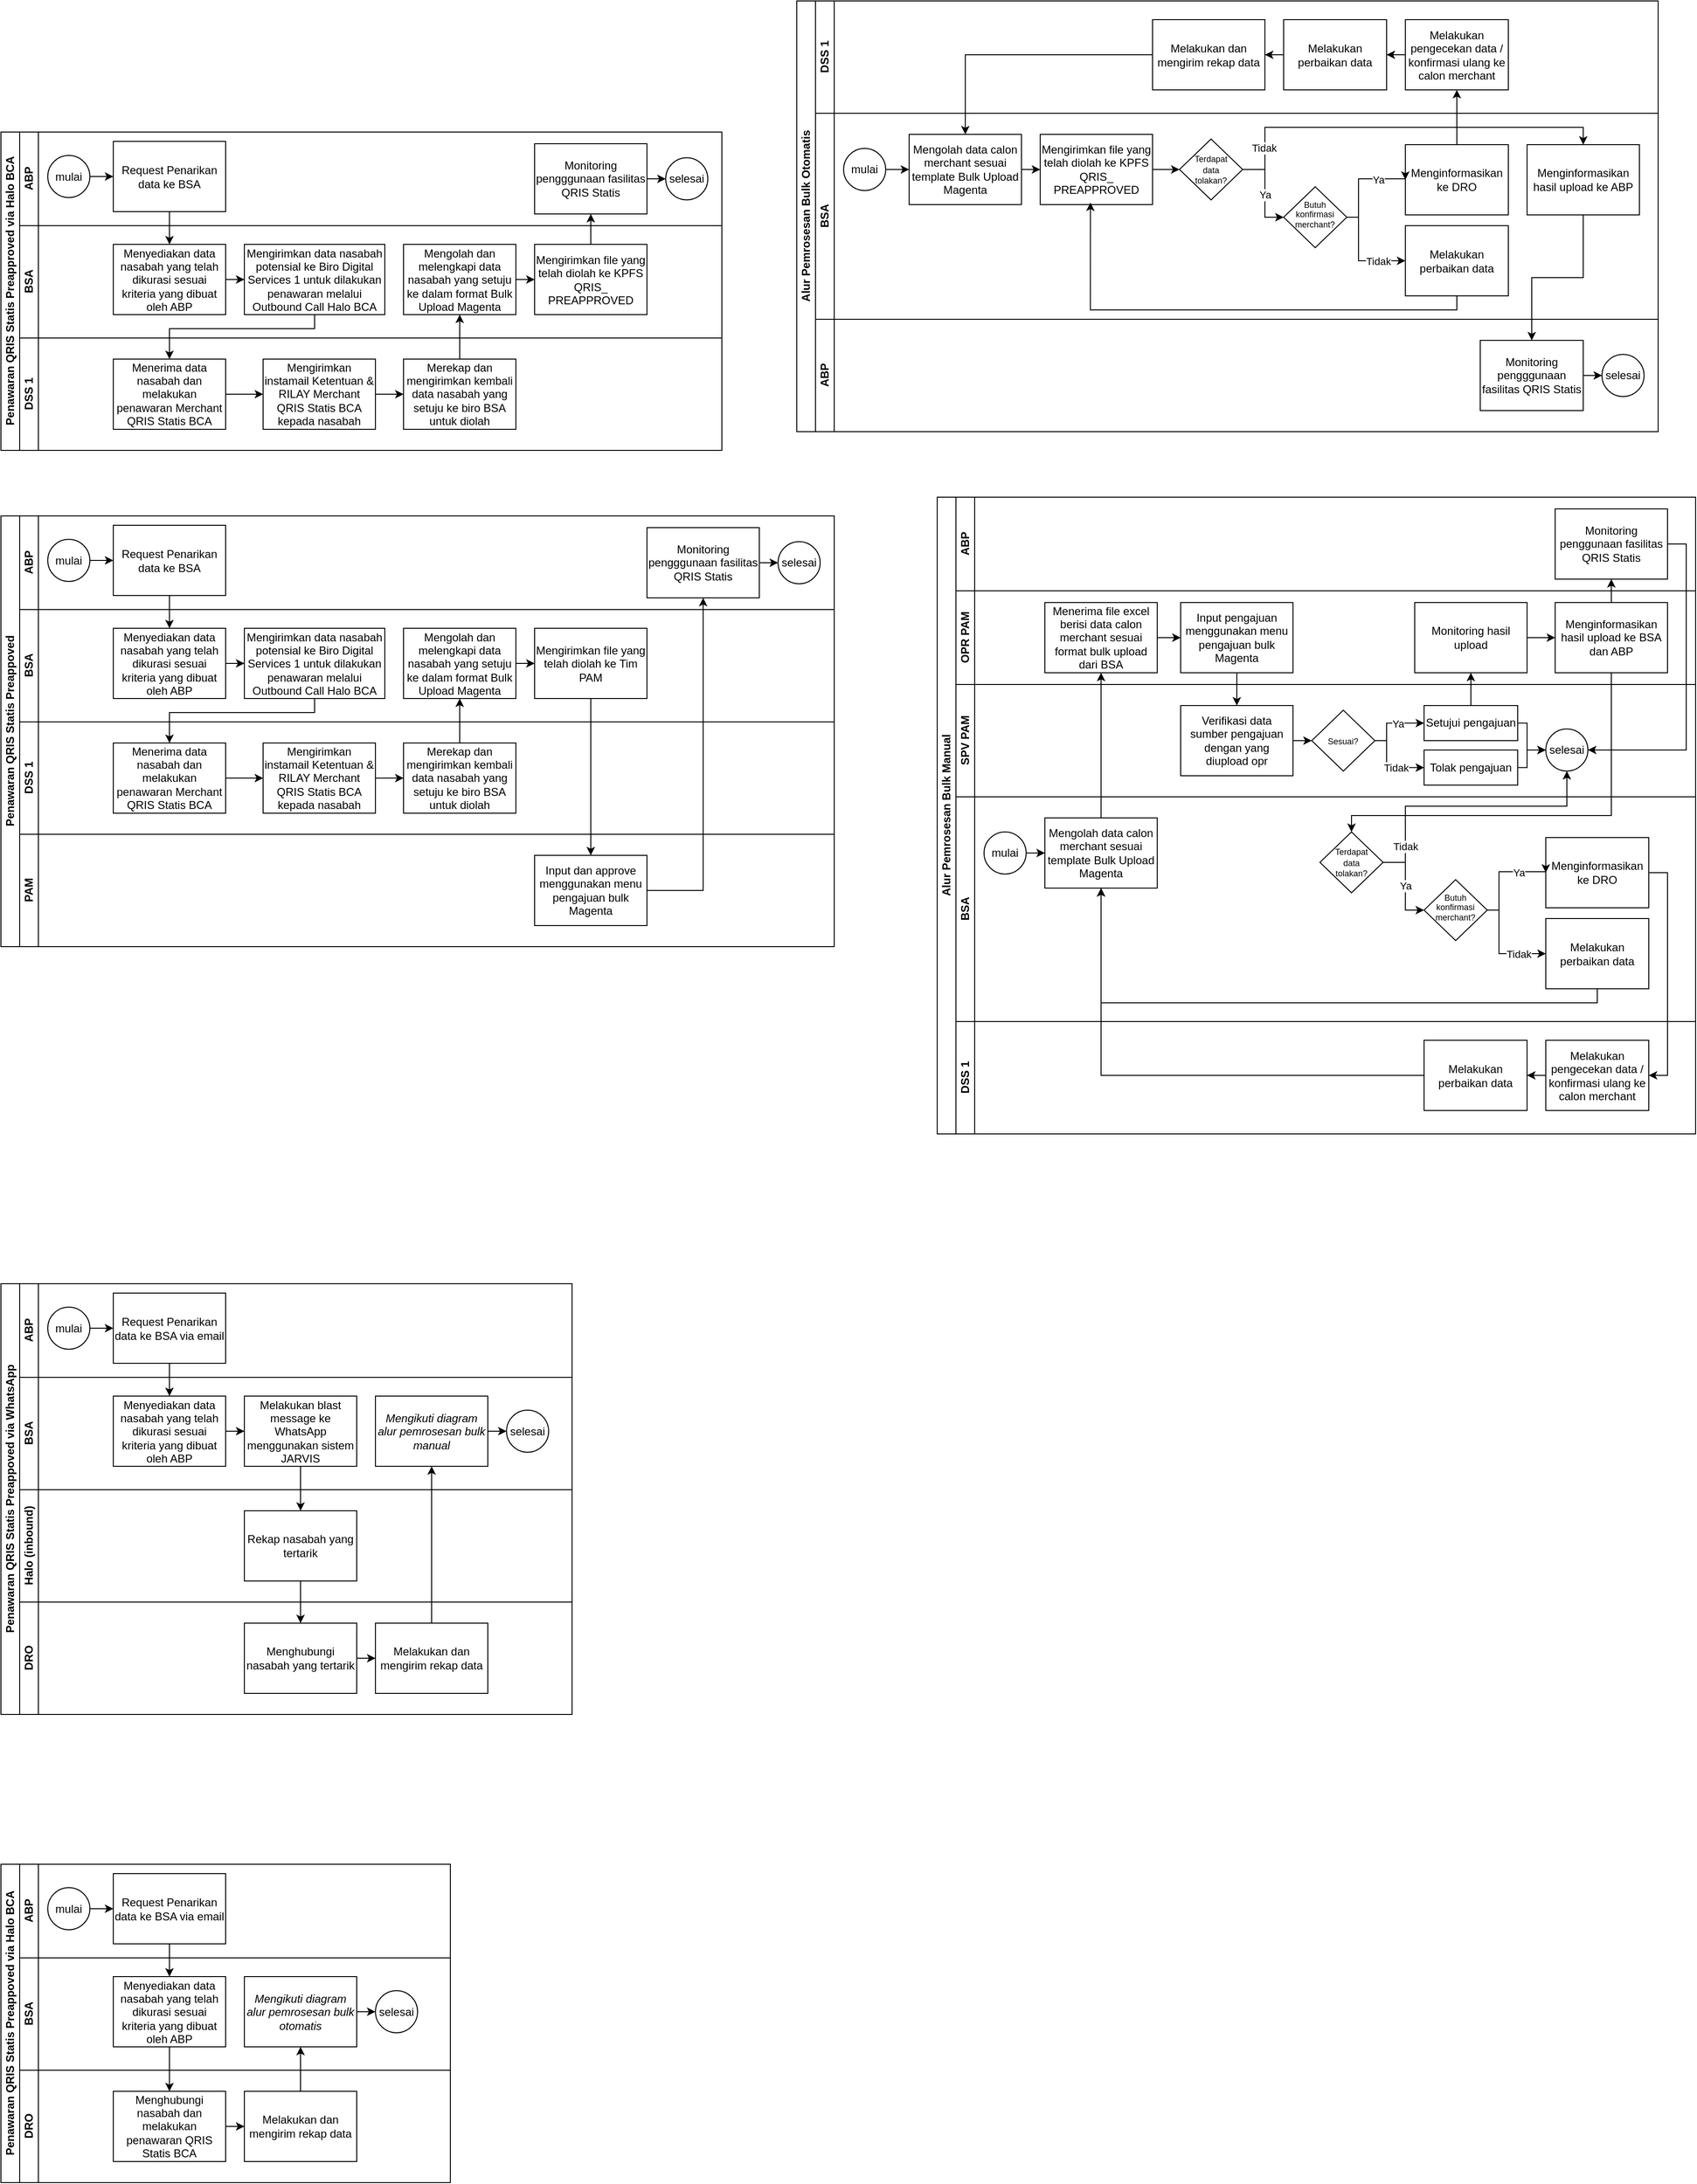 <mxfile version="28.1.0">
  <diagram name="Page-1" id="eauzAbiaNVEcmyfSUxjj">
    <mxGraphModel dx="1025" dy="1597" grid="1" gridSize="10" guides="1" tooltips="1" connect="1" arrows="1" fold="1" page="1" pageScale="1" pageWidth="850" pageHeight="1100" math="0" shadow="0">
      <root>
        <mxCell id="0" />
        <mxCell id="1" parent="0" />
        <mxCell id="Rx1OcIVWyKrmbc8xmCXK-4" value="Penawaran QRIS Statis Preapproved via Halo BCA" style="swimlane;childLayout=stackLayout;resizeParent=1;resizeParentMax=0;horizontal=0;startSize=20;horizontalStack=0;html=1;" parent="1" vertex="1">
          <mxGeometry x="40" y="40" width="770" height="340" as="geometry" />
        </mxCell>
        <mxCell id="Rx1OcIVWyKrmbc8xmCXK-5" value="ABP" style="swimlane;startSize=20;horizontal=0;html=1;" parent="Rx1OcIVWyKrmbc8xmCXK-4" vertex="1">
          <mxGeometry x="20" width="750" height="100" as="geometry" />
        </mxCell>
        <mxCell id="Rx1OcIVWyKrmbc8xmCXK-10" style="edgeStyle=orthogonalEdgeStyle;rounded=0;orthogonalLoop=1;jettySize=auto;html=1;entryX=0;entryY=0.5;entryDx=0;entryDy=0;" parent="Rx1OcIVWyKrmbc8xmCXK-5" source="Rx1OcIVWyKrmbc8xmCXK-8" target="Rx1OcIVWyKrmbc8xmCXK-9" edge="1">
          <mxGeometry relative="1" as="geometry" />
        </mxCell>
        <mxCell id="Rx1OcIVWyKrmbc8xmCXK-8" value="mulai" style="ellipse;whiteSpace=wrap;html=1;aspect=fixed;" parent="Rx1OcIVWyKrmbc8xmCXK-5" vertex="1">
          <mxGeometry x="30" y="25" width="45" height="45" as="geometry" />
        </mxCell>
        <mxCell id="Rx1OcIVWyKrmbc8xmCXK-9" value="Request Penarikan data ke BSA" style="rounded=0;whiteSpace=wrap;html=1;" parent="Rx1OcIVWyKrmbc8xmCXK-5" vertex="1">
          <mxGeometry x="100" y="10" width="120" height="75" as="geometry" />
        </mxCell>
        <mxCell id="N2gOi67cwLrzGh_bXqth-54" value="Monitoring pengggunaan fasilitas QRIS Statis" style="rounded=0;whiteSpace=wrap;html=1;" parent="Rx1OcIVWyKrmbc8xmCXK-5" vertex="1">
          <mxGeometry x="550" y="12.5" width="120" height="75" as="geometry" />
        </mxCell>
        <mxCell id="N2gOi67cwLrzGh_bXqth-21" value="selesai" style="ellipse;whiteSpace=wrap;html=1;aspect=fixed;" parent="Rx1OcIVWyKrmbc8xmCXK-5" vertex="1">
          <mxGeometry x="690" y="27.5" width="45" height="45" as="geometry" />
        </mxCell>
        <mxCell id="N2gOi67cwLrzGh_bXqth-22" style="edgeStyle=orthogonalEdgeStyle;rounded=0;orthogonalLoop=1;jettySize=auto;html=1;entryX=0;entryY=0.5;entryDx=0;entryDy=0;" parent="Rx1OcIVWyKrmbc8xmCXK-5" source="N2gOi67cwLrzGh_bXqth-54" target="N2gOi67cwLrzGh_bXqth-21" edge="1">
          <mxGeometry relative="1" as="geometry" />
        </mxCell>
        <mxCell id="Rx1OcIVWyKrmbc8xmCXK-6" value="BSA" style="swimlane;startSize=20;horizontal=0;html=1;" parent="Rx1OcIVWyKrmbc8xmCXK-4" vertex="1">
          <mxGeometry x="20" y="100" width="750" height="120" as="geometry" />
        </mxCell>
        <mxCell id="N2gOi67cwLrzGh_bXqth-6" style="edgeStyle=orthogonalEdgeStyle;rounded=0;orthogonalLoop=1;jettySize=auto;html=1;entryX=0;entryY=0.5;entryDx=0;entryDy=0;" parent="Rx1OcIVWyKrmbc8xmCXK-6" source="Rx1OcIVWyKrmbc8xmCXK-12" target="N2gOi67cwLrzGh_bXqth-5" edge="1">
          <mxGeometry relative="1" as="geometry" />
        </mxCell>
        <mxCell id="Rx1OcIVWyKrmbc8xmCXK-12" value="Menyediakan data nasabah yang telah dikurasi sesuai kriteria yang dibuat oleh ABP" style="rounded=0;whiteSpace=wrap;html=1;" parent="Rx1OcIVWyKrmbc8xmCXK-6" vertex="1">
          <mxGeometry x="100" y="20" width="120" height="75" as="geometry" />
        </mxCell>
        <mxCell id="N2gOi67cwLrzGh_bXqth-5" value="Mengirimkan data nasabah potensial ke Biro Digital Services 1 untuk dilakukan penawaran melalui Outbound Call Halo BCA" style="rounded=0;whiteSpace=wrap;html=1;" parent="Rx1OcIVWyKrmbc8xmCXK-6" vertex="1">
          <mxGeometry x="240" y="20" width="150" height="75" as="geometry" />
        </mxCell>
        <mxCell id="N2gOi67cwLrzGh_bXqth-20" style="edgeStyle=orthogonalEdgeStyle;rounded=0;orthogonalLoop=1;jettySize=auto;html=1;entryX=0;entryY=0.5;entryDx=0;entryDy=0;" parent="Rx1OcIVWyKrmbc8xmCXK-6" source="N2gOi67cwLrzGh_bXqth-13" target="N2gOi67cwLrzGh_bXqth-15" edge="1">
          <mxGeometry relative="1" as="geometry" />
        </mxCell>
        <mxCell id="N2gOi67cwLrzGh_bXqth-13" value="Mengolah dan melengkapi data nasabah yang setuju ke dalam format Bulk Upload Magenta" style="rounded=0;whiteSpace=wrap;html=1;" parent="Rx1OcIVWyKrmbc8xmCXK-6" vertex="1">
          <mxGeometry x="410" y="20" width="120" height="75" as="geometry" />
        </mxCell>
        <mxCell id="N2gOi67cwLrzGh_bXqth-15" value="Mengirimkan file yang telah diolah ke KPFS QRIS_ PREAPPROVED" style="rounded=0;whiteSpace=wrap;html=1;" parent="Rx1OcIVWyKrmbc8xmCXK-6" vertex="1">
          <mxGeometry x="550" y="20" width="120" height="75" as="geometry" />
        </mxCell>
        <mxCell id="Rx1OcIVWyKrmbc8xmCXK-7" value="DSS 1" style="swimlane;startSize=20;horizontal=0;html=1;" parent="Rx1OcIVWyKrmbc8xmCXK-4" vertex="1">
          <mxGeometry x="20" y="220" width="750" height="120" as="geometry" />
        </mxCell>
        <mxCell id="N2gOi67cwLrzGh_bXqth-10" style="edgeStyle=orthogonalEdgeStyle;rounded=0;orthogonalLoop=1;jettySize=auto;html=1;entryX=0;entryY=0.5;entryDx=0;entryDy=0;" parent="Rx1OcIVWyKrmbc8xmCXK-7" source="N2gOi67cwLrzGh_bXqth-7" target="N2gOi67cwLrzGh_bXqth-9" edge="1">
          <mxGeometry relative="1" as="geometry" />
        </mxCell>
        <mxCell id="N2gOi67cwLrzGh_bXqth-7" value="Menerima data nasabah dan melakukan penawaran Merchant QRIS Statis BCA" style="rounded=0;whiteSpace=wrap;html=1;" parent="Rx1OcIVWyKrmbc8xmCXK-7" vertex="1">
          <mxGeometry x="100" y="22.5" width="120" height="75" as="geometry" />
        </mxCell>
        <mxCell id="N2gOi67cwLrzGh_bXqth-12" style="edgeStyle=orthogonalEdgeStyle;rounded=0;orthogonalLoop=1;jettySize=auto;html=1;" parent="Rx1OcIVWyKrmbc8xmCXK-7" source="N2gOi67cwLrzGh_bXqth-9" target="N2gOi67cwLrzGh_bXqth-11" edge="1">
          <mxGeometry relative="1" as="geometry" />
        </mxCell>
        <mxCell id="N2gOi67cwLrzGh_bXqth-9" value="Mengirimkan instamail Ketentuan &amp;amp; RILAY Merchant QRIS Statis BCA kepada nasabah" style="rounded=0;whiteSpace=wrap;html=1;" parent="Rx1OcIVWyKrmbc8xmCXK-7" vertex="1">
          <mxGeometry x="260" y="22.5" width="120" height="75" as="geometry" />
        </mxCell>
        <mxCell id="N2gOi67cwLrzGh_bXqth-11" value="Merekap dan mengirimkan kembali data nasabah yang setuju ke biro BSA untuk diolah" style="rounded=0;whiteSpace=wrap;html=1;" parent="Rx1OcIVWyKrmbc8xmCXK-7" vertex="1">
          <mxGeometry x="410" y="22.5" width="120" height="75" as="geometry" />
        </mxCell>
        <mxCell id="Rx1OcIVWyKrmbc8xmCXK-13" style="edgeStyle=orthogonalEdgeStyle;rounded=0;orthogonalLoop=1;jettySize=auto;html=1;entryX=0.5;entryY=0;entryDx=0;entryDy=0;exitX=0.5;exitY=1;exitDx=0;exitDy=0;" parent="Rx1OcIVWyKrmbc8xmCXK-4" source="Rx1OcIVWyKrmbc8xmCXK-9" target="Rx1OcIVWyKrmbc8xmCXK-12" edge="1">
          <mxGeometry relative="1" as="geometry" />
        </mxCell>
        <mxCell id="N2gOi67cwLrzGh_bXqth-8" style="edgeStyle=orthogonalEdgeStyle;rounded=0;orthogonalLoop=1;jettySize=auto;html=1;entryX=0.5;entryY=0;entryDx=0;entryDy=0;" parent="Rx1OcIVWyKrmbc8xmCXK-4" source="N2gOi67cwLrzGh_bXqth-5" target="N2gOi67cwLrzGh_bXqth-7" edge="1">
          <mxGeometry relative="1" as="geometry">
            <Array as="points">
              <mxPoint x="335" y="210" />
              <mxPoint x="180" y="210" />
            </Array>
          </mxGeometry>
        </mxCell>
        <mxCell id="N2gOi67cwLrzGh_bXqth-14" style="edgeStyle=orthogonalEdgeStyle;rounded=0;orthogonalLoop=1;jettySize=auto;html=1;entryX=0.5;entryY=1;entryDx=0;entryDy=0;" parent="Rx1OcIVWyKrmbc8xmCXK-4" source="N2gOi67cwLrzGh_bXqth-11" target="N2gOi67cwLrzGh_bXqth-13" edge="1">
          <mxGeometry relative="1" as="geometry" />
        </mxCell>
        <mxCell id="N2gOi67cwLrzGh_bXqth-55" style="edgeStyle=orthogonalEdgeStyle;rounded=0;orthogonalLoop=1;jettySize=auto;html=1;entryX=0.5;entryY=1;entryDx=0;entryDy=0;" parent="Rx1OcIVWyKrmbc8xmCXK-4" source="N2gOi67cwLrzGh_bXqth-15" target="N2gOi67cwLrzGh_bXqth-54" edge="1">
          <mxGeometry relative="1" as="geometry" />
        </mxCell>
        <mxCell id="N2gOi67cwLrzGh_bXqth-23" value="Penawaran QRIS Statis Preappoved" style="swimlane;childLayout=stackLayout;resizeParent=1;resizeParentMax=0;horizontal=0;startSize=20;horizontalStack=0;html=1;" parent="1" vertex="1">
          <mxGeometry x="40" y="450" width="890" height="460" as="geometry" />
        </mxCell>
        <mxCell id="N2gOi67cwLrzGh_bXqth-24" value="ABP" style="swimlane;startSize=20;horizontal=0;html=1;" parent="N2gOi67cwLrzGh_bXqth-23" vertex="1">
          <mxGeometry x="20" width="870" height="100" as="geometry" />
        </mxCell>
        <mxCell id="N2gOi67cwLrzGh_bXqth-25" style="edgeStyle=orthogonalEdgeStyle;rounded=0;orthogonalLoop=1;jettySize=auto;html=1;entryX=0;entryY=0.5;entryDx=0;entryDy=0;" parent="N2gOi67cwLrzGh_bXqth-24" source="N2gOi67cwLrzGh_bXqth-26" target="N2gOi67cwLrzGh_bXqth-27" edge="1">
          <mxGeometry relative="1" as="geometry" />
        </mxCell>
        <mxCell id="N2gOi67cwLrzGh_bXqth-26" value="mulai" style="ellipse;whiteSpace=wrap;html=1;aspect=fixed;" parent="N2gOi67cwLrzGh_bXqth-24" vertex="1">
          <mxGeometry x="30" y="25" width="45" height="45" as="geometry" />
        </mxCell>
        <mxCell id="N2gOi67cwLrzGh_bXqth-27" value="Request Penarikan data ke BSA" style="rounded=0;whiteSpace=wrap;html=1;" parent="N2gOi67cwLrzGh_bXqth-24" vertex="1">
          <mxGeometry x="100" y="10" width="120" height="75" as="geometry" />
        </mxCell>
        <mxCell id="N2gOi67cwLrzGh_bXqth-56" value="Monitoring pengggunaan fasilitas QRIS Statis" style="rounded=0;whiteSpace=wrap;html=1;" parent="N2gOi67cwLrzGh_bXqth-24" vertex="1">
          <mxGeometry x="670" y="12.5" width="120" height="75" as="geometry" />
        </mxCell>
        <mxCell id="N2gOi67cwLrzGh_bXqth-35" value="selesai" style="ellipse;whiteSpace=wrap;html=1;aspect=fixed;" parent="N2gOi67cwLrzGh_bXqth-24" vertex="1">
          <mxGeometry x="810" y="27.5" width="45" height="45" as="geometry" />
        </mxCell>
        <mxCell id="N2gOi67cwLrzGh_bXqth-36" style="edgeStyle=orthogonalEdgeStyle;rounded=0;orthogonalLoop=1;jettySize=auto;html=1;entryX=0;entryY=0.5;entryDx=0;entryDy=0;exitX=1;exitY=0.5;exitDx=0;exitDy=0;" parent="N2gOi67cwLrzGh_bXqth-24" source="N2gOi67cwLrzGh_bXqth-56" target="N2gOi67cwLrzGh_bXqth-35" edge="1">
          <mxGeometry relative="1" as="geometry" />
        </mxCell>
        <mxCell id="N2gOi67cwLrzGh_bXqth-28" value="BSA" style="swimlane;startSize=20;horizontal=0;html=1;" parent="N2gOi67cwLrzGh_bXqth-23" vertex="1">
          <mxGeometry x="20" y="100" width="870" height="120" as="geometry" />
        </mxCell>
        <mxCell id="N2gOi67cwLrzGh_bXqth-29" style="edgeStyle=orthogonalEdgeStyle;rounded=0;orthogonalLoop=1;jettySize=auto;html=1;entryX=0;entryY=0.5;entryDx=0;entryDy=0;" parent="N2gOi67cwLrzGh_bXqth-28" source="N2gOi67cwLrzGh_bXqth-30" target="N2gOi67cwLrzGh_bXqth-31" edge="1">
          <mxGeometry relative="1" as="geometry" />
        </mxCell>
        <mxCell id="N2gOi67cwLrzGh_bXqth-30" value="Menyediakan data nasabah yang telah dikurasi sesuai kriteria yang dibuat oleh ABP" style="rounded=0;whiteSpace=wrap;html=1;" parent="N2gOi67cwLrzGh_bXqth-28" vertex="1">
          <mxGeometry x="100" y="20" width="120" height="75" as="geometry" />
        </mxCell>
        <mxCell id="N2gOi67cwLrzGh_bXqth-31" value="Mengirimkan data nasabah potensial ke Biro Digital Services 1 untuk dilakukan penawaran melalui Outbound Call Halo BCA" style="rounded=0;whiteSpace=wrap;html=1;" parent="N2gOi67cwLrzGh_bXqth-28" vertex="1">
          <mxGeometry x="240" y="20" width="150" height="75" as="geometry" />
        </mxCell>
        <mxCell id="N2gOi67cwLrzGh_bXqth-32" style="edgeStyle=orthogonalEdgeStyle;rounded=0;orthogonalLoop=1;jettySize=auto;html=1;entryX=0;entryY=0.5;entryDx=0;entryDy=0;" parent="N2gOi67cwLrzGh_bXqth-28" source="N2gOi67cwLrzGh_bXqth-33" target="N2gOi67cwLrzGh_bXqth-34" edge="1">
          <mxGeometry relative="1" as="geometry" />
        </mxCell>
        <mxCell id="N2gOi67cwLrzGh_bXqth-33" value="Mengolah dan melengkapi data nasabah yang setuju ke dalam format Bulk Upload Magenta" style="rounded=0;whiteSpace=wrap;html=1;" parent="N2gOi67cwLrzGh_bXqth-28" vertex="1">
          <mxGeometry x="410" y="20" width="120" height="75" as="geometry" />
        </mxCell>
        <mxCell id="N2gOi67cwLrzGh_bXqth-34" value="Mengirimkan file yang telah diolah ke Tim PAM" style="rounded=0;whiteSpace=wrap;html=1;" parent="N2gOi67cwLrzGh_bXqth-28" vertex="1">
          <mxGeometry x="550" y="20" width="120" height="75" as="geometry" />
        </mxCell>
        <mxCell id="N2gOi67cwLrzGh_bXqth-37" value="DSS 1" style="swimlane;startSize=20;horizontal=0;html=1;" parent="N2gOi67cwLrzGh_bXqth-23" vertex="1">
          <mxGeometry x="20" y="220" width="870" height="120" as="geometry" />
        </mxCell>
        <mxCell id="N2gOi67cwLrzGh_bXqth-38" style="edgeStyle=orthogonalEdgeStyle;rounded=0;orthogonalLoop=1;jettySize=auto;html=1;entryX=0;entryY=0.5;entryDx=0;entryDy=0;" parent="N2gOi67cwLrzGh_bXqth-37" source="N2gOi67cwLrzGh_bXqth-39" target="N2gOi67cwLrzGh_bXqth-41" edge="1">
          <mxGeometry relative="1" as="geometry" />
        </mxCell>
        <mxCell id="N2gOi67cwLrzGh_bXqth-39" value="Menerima data nasabah dan melakukan penawaran Merchant QRIS Statis BCA" style="rounded=0;whiteSpace=wrap;html=1;" parent="N2gOi67cwLrzGh_bXqth-37" vertex="1">
          <mxGeometry x="100" y="22.5" width="120" height="75" as="geometry" />
        </mxCell>
        <mxCell id="N2gOi67cwLrzGh_bXqth-40" style="edgeStyle=orthogonalEdgeStyle;rounded=0;orthogonalLoop=1;jettySize=auto;html=1;" parent="N2gOi67cwLrzGh_bXqth-37" source="N2gOi67cwLrzGh_bXqth-41" target="N2gOi67cwLrzGh_bXqth-42" edge="1">
          <mxGeometry relative="1" as="geometry" />
        </mxCell>
        <mxCell id="N2gOi67cwLrzGh_bXqth-41" value="Mengirimkan instamail Ketentuan &amp;amp; RILAY Merchant QRIS Statis BCA kepada nasabah" style="rounded=0;whiteSpace=wrap;html=1;" parent="N2gOi67cwLrzGh_bXqth-37" vertex="1">
          <mxGeometry x="260" y="22.5" width="120" height="75" as="geometry" />
        </mxCell>
        <mxCell id="N2gOi67cwLrzGh_bXqth-42" value="Merekap dan mengirimkan kembali data nasabah yang setuju ke biro BSA untuk diolah" style="rounded=0;whiteSpace=wrap;html=1;" parent="N2gOi67cwLrzGh_bXqth-37" vertex="1">
          <mxGeometry x="410" y="22.5" width="120" height="75" as="geometry" />
        </mxCell>
        <mxCell id="N2gOi67cwLrzGh_bXqth-43" style="edgeStyle=orthogonalEdgeStyle;rounded=0;orthogonalLoop=1;jettySize=auto;html=1;entryX=0.5;entryY=0;entryDx=0;entryDy=0;exitX=0.5;exitY=1;exitDx=0;exitDy=0;" parent="N2gOi67cwLrzGh_bXqth-23" source="N2gOi67cwLrzGh_bXqth-27" target="N2gOi67cwLrzGh_bXqth-30" edge="1">
          <mxGeometry relative="1" as="geometry" />
        </mxCell>
        <mxCell id="N2gOi67cwLrzGh_bXqth-44" style="edgeStyle=orthogonalEdgeStyle;rounded=0;orthogonalLoop=1;jettySize=auto;html=1;entryX=0.5;entryY=0;entryDx=0;entryDy=0;" parent="N2gOi67cwLrzGh_bXqth-23" source="N2gOi67cwLrzGh_bXqth-31" target="N2gOi67cwLrzGh_bXqth-39" edge="1">
          <mxGeometry relative="1" as="geometry">
            <Array as="points">
              <mxPoint x="335" y="210" />
              <mxPoint x="180" y="210" />
            </Array>
          </mxGeometry>
        </mxCell>
        <mxCell id="N2gOi67cwLrzGh_bXqth-45" style="edgeStyle=orthogonalEdgeStyle;rounded=0;orthogonalLoop=1;jettySize=auto;html=1;entryX=0.5;entryY=1;entryDx=0;entryDy=0;" parent="N2gOi67cwLrzGh_bXqth-23" source="N2gOi67cwLrzGh_bXqth-42" target="N2gOi67cwLrzGh_bXqth-33" edge="1">
          <mxGeometry relative="1" as="geometry" />
        </mxCell>
        <mxCell id="N2gOi67cwLrzGh_bXqth-46" value="PAM" style="swimlane;startSize=20;horizontal=0;html=1;" parent="N2gOi67cwLrzGh_bXqth-23" vertex="1">
          <mxGeometry x="20" y="340" width="870" height="120" as="geometry" />
        </mxCell>
        <mxCell id="N2gOi67cwLrzGh_bXqth-52" value="Input dan approve menggunakan menu pengajuan bulk Magenta" style="rounded=0;whiteSpace=wrap;html=1;" parent="N2gOi67cwLrzGh_bXqth-46" vertex="1">
          <mxGeometry x="550" y="22.5" width="120" height="75" as="geometry" />
        </mxCell>
        <mxCell id="N2gOi67cwLrzGh_bXqth-53" style="edgeStyle=orthogonalEdgeStyle;rounded=0;orthogonalLoop=1;jettySize=auto;html=1;entryX=0.5;entryY=0;entryDx=0;entryDy=0;" parent="N2gOi67cwLrzGh_bXqth-23" source="N2gOi67cwLrzGh_bXqth-34" target="N2gOi67cwLrzGh_bXqth-52" edge="1">
          <mxGeometry relative="1" as="geometry" />
        </mxCell>
        <mxCell id="N2gOi67cwLrzGh_bXqth-57" style="edgeStyle=orthogonalEdgeStyle;rounded=0;orthogonalLoop=1;jettySize=auto;html=1;entryX=0.5;entryY=1;entryDx=0;entryDy=0;exitX=1;exitY=0.5;exitDx=0;exitDy=0;" parent="N2gOi67cwLrzGh_bXqth-23" source="N2gOi67cwLrzGh_bXqth-52" target="N2gOi67cwLrzGh_bXqth-56" edge="1">
          <mxGeometry relative="1" as="geometry" />
        </mxCell>
        <mxCell id="N2gOi67cwLrzGh_bXqth-58" value="Alur Pemrosesan Bulk Otomatis" style="swimlane;childLayout=stackLayout;resizeParent=1;resizeParentMax=0;horizontal=0;startSize=20;horizontalStack=0;html=1;" parent="1" vertex="1">
          <mxGeometry x="890" y="-100" width="920" height="460" as="geometry" />
        </mxCell>
        <mxCell id="N2gOi67cwLrzGh_bXqth-66" value="DSS 1" style="swimlane;startSize=20;horizontal=0;html=1;" parent="N2gOi67cwLrzGh_bXqth-58" vertex="1">
          <mxGeometry x="20" width="900" height="120" as="geometry" />
        </mxCell>
        <mxCell id="tevedE7wnJ5I6CxyU0J4-71" style="edgeStyle=orthogonalEdgeStyle;rounded=0;orthogonalLoop=1;jettySize=auto;html=1;entryX=1;entryY=0.5;entryDx=0;entryDy=0;" parent="N2gOi67cwLrzGh_bXqth-66" source="tevedE7wnJ5I6CxyU0J4-69" target="tevedE7wnJ5I6CxyU0J4-70" edge="1">
          <mxGeometry relative="1" as="geometry" />
        </mxCell>
        <mxCell id="tevedE7wnJ5I6CxyU0J4-69" value="Melakukan pengecekan data / konfirmasi ulang ke calon merchant" style="rounded=0;whiteSpace=wrap;html=1;" parent="N2gOi67cwLrzGh_bXqth-66" vertex="1">
          <mxGeometry x="630" y="20" width="110" height="75" as="geometry" />
        </mxCell>
        <mxCell id="tevedE7wnJ5I6CxyU0J4-70" value="Melakukan perbaikan data" style="rounded=0;whiteSpace=wrap;html=1;" parent="N2gOi67cwLrzGh_bXqth-66" vertex="1">
          <mxGeometry x="500" y="20" width="110" height="75" as="geometry" />
        </mxCell>
        <mxCell id="LaTZbvW2Bx8UfDRQ2LM--166" value="Melakukan dan mengirim rekap data" style="rounded=0;whiteSpace=wrap;html=1;" parent="N2gOi67cwLrzGh_bXqth-66" vertex="1">
          <mxGeometry x="360" y="20" width="120" height="75" as="geometry" />
        </mxCell>
        <mxCell id="tevedE7wnJ5I6CxyU0J4-72" style="edgeStyle=orthogonalEdgeStyle;rounded=0;orthogonalLoop=1;jettySize=auto;html=1;entryX=1;entryY=0.5;entryDx=0;entryDy=0;" parent="N2gOi67cwLrzGh_bXqth-66" source="tevedE7wnJ5I6CxyU0J4-70" target="LaTZbvW2Bx8UfDRQ2LM--166" edge="1">
          <mxGeometry relative="1" as="geometry">
            <mxPoint x="280" y="57.5" as="targetPoint" />
          </mxGeometry>
        </mxCell>
        <mxCell id="tevedE7wnJ5I6CxyU0J4-19" style="edgeStyle=orthogonalEdgeStyle;rounded=0;orthogonalLoop=1;jettySize=auto;html=1;entryX=0.5;entryY=1;entryDx=0;entryDy=0;" parent="N2gOi67cwLrzGh_bXqth-58" source="tevedE7wnJ5I6CxyU0J4-10" target="tevedE7wnJ5I6CxyU0J4-69" edge="1">
          <mxGeometry relative="1" as="geometry" />
        </mxCell>
        <mxCell id="N2gOi67cwLrzGh_bXqth-73" value="BSA" style="swimlane;startSize=20;horizontal=0;html=1;" parent="N2gOi67cwLrzGh_bXqth-58" vertex="1">
          <mxGeometry x="20" y="120" width="900" height="220" as="geometry" />
        </mxCell>
        <mxCell id="N2gOi67cwLrzGh_bXqth-71" value="Mengolah data calon merchant sesuai template Bulk Upload Magenta" style="rounded=0;whiteSpace=wrap;html=1;" parent="N2gOi67cwLrzGh_bXqth-73" vertex="1">
          <mxGeometry x="100" y="22.5" width="120" height="75" as="geometry" />
        </mxCell>
        <mxCell id="N2gOi67cwLrzGh_bXqth-137" style="edgeStyle=orthogonalEdgeStyle;rounded=0;orthogonalLoop=1;jettySize=auto;html=1;entryX=0;entryY=0.5;entryDx=0;entryDy=0;" parent="N2gOi67cwLrzGh_bXqth-73" source="N2gOi67cwLrzGh_bXqth-72" target="N2gOi67cwLrzGh_bXqth-136" edge="1">
          <mxGeometry relative="1" as="geometry" />
        </mxCell>
        <mxCell id="N2gOi67cwLrzGh_bXqth-72" value="Mengirimkan file yang telah diolah ke KPFS QRIS_ PREAPPROVED" style="rounded=0;whiteSpace=wrap;html=1;" parent="N2gOi67cwLrzGh_bXqth-73" vertex="1">
          <mxGeometry x="240" y="22.5" width="120" height="75" as="geometry" />
        </mxCell>
        <mxCell id="N2gOi67cwLrzGh_bXqth-82" style="edgeStyle=orthogonalEdgeStyle;rounded=0;orthogonalLoop=1;jettySize=auto;html=1;exitX=1;exitY=0.5;exitDx=0;exitDy=0;entryX=0;entryY=0.5;entryDx=0;entryDy=0;" parent="N2gOi67cwLrzGh_bXqth-73" source="N2gOi67cwLrzGh_bXqth-71" target="N2gOi67cwLrzGh_bXqth-72" edge="1">
          <mxGeometry relative="1" as="geometry">
            <mxPoint x="270" y="60" as="targetPoint" />
          </mxGeometry>
        </mxCell>
        <mxCell id="N2gOi67cwLrzGh_bXqth-146" style="edgeStyle=orthogonalEdgeStyle;rounded=0;orthogonalLoop=1;jettySize=auto;html=1;entryX=0.5;entryY=0;entryDx=0;entryDy=0;" parent="N2gOi67cwLrzGh_bXqth-73" source="N2gOi67cwLrzGh_bXqth-136" target="LaTZbvW2Bx8UfDRQ2LM--163" edge="1">
          <mxGeometry relative="1" as="geometry">
            <Array as="points">
              <mxPoint x="480" y="60" />
              <mxPoint x="480" y="15" />
              <mxPoint x="820" y="15" />
            </Array>
          </mxGeometry>
        </mxCell>
        <mxCell id="N2gOi67cwLrzGh_bXqth-147" value="Tidak" style="edgeLabel;html=1;align=center;verticalAlign=middle;resizable=0;points=[];" parent="N2gOi67cwLrzGh_bXqth-146" vertex="1" connectable="0">
          <mxGeometry x="-0.702" y="1" relative="1" as="geometry">
            <mxPoint y="16" as="offset" />
          </mxGeometry>
        </mxCell>
        <mxCell id="N2gOi67cwLrzGh_bXqth-136" value="" style="rhombus;whiteSpace=wrap;html=1;" parent="N2gOi67cwLrzGh_bXqth-73" vertex="1">
          <mxGeometry x="388.75" y="27.5" width="67.5" height="65" as="geometry" />
        </mxCell>
        <mxCell id="N2gOi67cwLrzGh_bXqth-138" value="&lt;font style=&quot;line-height: 40%; font-size: 9px;&quot;&gt;Terdapat&lt;/font&gt;" style="text;html=1;align=center;verticalAlign=middle;whiteSpace=wrap;rounded=0;strokeWidth=2;" parent="N2gOi67cwLrzGh_bXqth-73" vertex="1">
          <mxGeometry x="400" y="43" width="45" height="10" as="geometry" />
        </mxCell>
        <mxCell id="tevedE7wnJ5I6CxyU0J4-8" style="edgeStyle=orthogonalEdgeStyle;rounded=0;orthogonalLoop=1;jettySize=auto;html=1;entryX=0;entryY=0.5;entryDx=0;entryDy=0;" parent="N2gOi67cwLrzGh_bXqth-73" target="tevedE7wnJ5I6CxyU0J4-1" edge="1">
          <mxGeometry relative="1" as="geometry">
            <mxPoint x="460" y="60" as="sourcePoint" />
            <Array as="points">
              <mxPoint x="480" y="60" />
              <mxPoint x="480" y="111" />
            </Array>
          </mxGeometry>
        </mxCell>
        <mxCell id="tevedE7wnJ5I6CxyU0J4-9" value="Ya" style="edgeLabel;html=1;align=center;verticalAlign=middle;resizable=0;points=[];" parent="tevedE7wnJ5I6CxyU0J4-8" vertex="1" connectable="0">
          <mxGeometry x="-0.163" relative="1" as="geometry">
            <mxPoint y="9" as="offset" />
          </mxGeometry>
        </mxCell>
        <mxCell id="N2gOi67cwLrzGh_bXqth-169" value="&lt;font style=&quot;line-height: 40%; font-size: 9px;&quot;&gt;data&lt;/font&gt;" style="text;html=1;align=center;verticalAlign=middle;whiteSpace=wrap;rounded=0;strokeWidth=2;" parent="N2gOi67cwLrzGh_bXqth-73" vertex="1">
          <mxGeometry x="400" y="52.5" width="45" height="15" as="geometry" />
        </mxCell>
        <mxCell id="N2gOi67cwLrzGh_bXqth-170" value="&lt;font style=&quot;line-height: 40%; font-size: 9px;&quot;&gt;tolakan?&lt;/font&gt;" style="text;html=1;align=center;verticalAlign=middle;whiteSpace=wrap;rounded=0;strokeWidth=2;" parent="N2gOi67cwLrzGh_bXqth-73" vertex="1">
          <mxGeometry x="400" y="63.5" width="45" height="15" as="geometry" />
        </mxCell>
        <mxCell id="tevedE7wnJ5I6CxyU0J4-5" value="" style="group" parent="N2gOi67cwLrzGh_bXqth-73" vertex="1" connectable="0">
          <mxGeometry x="500" y="78.5" width="67.5" height="65" as="geometry" />
        </mxCell>
        <mxCell id="tevedE7wnJ5I6CxyU0J4-1" value="" style="rhombus;whiteSpace=wrap;html=1;" parent="tevedE7wnJ5I6CxyU0J4-5" vertex="1">
          <mxGeometry width="67.5" height="65" as="geometry" />
        </mxCell>
        <mxCell id="tevedE7wnJ5I6CxyU0J4-2" value="&lt;font style=&quot;line-height: 40%; font-size: 9px;&quot;&gt;Butuh&lt;/font&gt;" style="text;html=1;align=center;verticalAlign=middle;whiteSpace=wrap;rounded=0;strokeWidth=2;" parent="tevedE7wnJ5I6CxyU0J4-5" vertex="1">
          <mxGeometry x="11.25" y="13.5" width="45" height="10" as="geometry" />
        </mxCell>
        <mxCell id="tevedE7wnJ5I6CxyU0J4-3" value="&lt;font style=&quot;line-height: 40%; font-size: 9px;&quot;&gt;konfirmasi&lt;/font&gt;" style="text;html=1;align=center;verticalAlign=middle;whiteSpace=wrap;rounded=0;strokeWidth=2;" parent="tevedE7wnJ5I6CxyU0J4-5" vertex="1">
          <mxGeometry x="11.25" y="21" width="45" height="15" as="geometry" />
        </mxCell>
        <mxCell id="tevedE7wnJ5I6CxyU0J4-4" value="&lt;font style=&quot;line-height: 40%; font-size: 9px;&quot;&gt;merchant?&lt;/font&gt;" style="text;html=1;align=center;verticalAlign=middle;whiteSpace=wrap;rounded=0;strokeWidth=2;" parent="tevedE7wnJ5I6CxyU0J4-5" vertex="1">
          <mxGeometry x="11.25" y="32" width="45" height="15" as="geometry" />
        </mxCell>
        <mxCell id="tevedE7wnJ5I6CxyU0J4-10" value="Menginformasikan ke DRO" style="rounded=0;whiteSpace=wrap;html=1;" parent="N2gOi67cwLrzGh_bXqth-73" vertex="1">
          <mxGeometry x="630" y="33.5" width="110" height="75" as="geometry" />
        </mxCell>
        <mxCell id="tevedE7wnJ5I6CxyU0J4-11" style="edgeStyle=orthogonalEdgeStyle;rounded=0;orthogonalLoop=1;jettySize=auto;html=1;entryX=0;entryY=0.5;entryDx=0;entryDy=0;" parent="N2gOi67cwLrzGh_bXqth-73" source="tevedE7wnJ5I6CxyU0J4-1" target="tevedE7wnJ5I6CxyU0J4-10" edge="1">
          <mxGeometry relative="1" as="geometry">
            <Array as="points">
              <mxPoint x="580" y="111" />
              <mxPoint x="580" y="70" />
              <mxPoint x="630" y="70" />
            </Array>
          </mxGeometry>
        </mxCell>
        <mxCell id="tevedE7wnJ5I6CxyU0J4-14" value="Ya" style="edgeLabel;html=1;align=center;verticalAlign=middle;resizable=0;points=[];" parent="tevedE7wnJ5I6CxyU0J4-11" vertex="1" connectable="0">
          <mxGeometry x="0.17" y="-1" relative="1" as="geometry">
            <mxPoint x="13" as="offset" />
          </mxGeometry>
        </mxCell>
        <mxCell id="tevedE7wnJ5I6CxyU0J4-12" value="Melakukan perbaikan data" style="rounded=0;whiteSpace=wrap;html=1;" parent="N2gOi67cwLrzGh_bXqth-73" vertex="1">
          <mxGeometry x="630" y="120" width="110" height="75" as="geometry" />
        </mxCell>
        <mxCell id="tevedE7wnJ5I6CxyU0J4-16" style="edgeStyle=orthogonalEdgeStyle;rounded=0;orthogonalLoop=1;jettySize=auto;html=1;entryX=0;entryY=0.5;entryDx=0;entryDy=0;" parent="N2gOi67cwLrzGh_bXqth-73" source="tevedE7wnJ5I6CxyU0J4-1" target="tevedE7wnJ5I6CxyU0J4-12" edge="1">
          <mxGeometry relative="1" as="geometry">
            <Array as="points">
              <mxPoint x="580" y="111" />
              <mxPoint x="580" y="157" />
            </Array>
          </mxGeometry>
        </mxCell>
        <mxCell id="tevedE7wnJ5I6CxyU0J4-17" value="Tidak" style="edgeLabel;html=1;align=center;verticalAlign=middle;resizable=0;points=[];" parent="tevedE7wnJ5I6CxyU0J4-16" vertex="1" connectable="0">
          <mxGeometry x="0.331" relative="1" as="geometry">
            <mxPoint x="7" as="offset" />
          </mxGeometry>
        </mxCell>
        <mxCell id="tevedE7wnJ5I6CxyU0J4-18" style="edgeStyle=orthogonalEdgeStyle;rounded=0;orthogonalLoop=1;jettySize=auto;html=1;entryX=0.447;entryY=0.971;entryDx=0;entryDy=0;entryPerimeter=0;exitX=0.5;exitY=1;exitDx=0;exitDy=0;" parent="N2gOi67cwLrzGh_bXqth-73" source="tevedE7wnJ5I6CxyU0J4-12" target="N2gOi67cwLrzGh_bXqth-72" edge="1">
          <mxGeometry relative="1" as="geometry">
            <Array as="points">
              <mxPoint x="685" y="210" />
              <mxPoint x="294" y="210" />
            </Array>
          </mxGeometry>
        </mxCell>
        <mxCell id="N2gOi67cwLrzGh_bXqth-61" value="mulai" style="ellipse;whiteSpace=wrap;html=1;aspect=fixed;" parent="N2gOi67cwLrzGh_bXqth-73" vertex="1">
          <mxGeometry x="30" y="37.5" width="45" height="45" as="geometry" />
        </mxCell>
        <mxCell id="N2gOi67cwLrzGh_bXqth-112" style="edgeStyle=orthogonalEdgeStyle;rounded=0;orthogonalLoop=1;jettySize=auto;html=1;entryX=0;entryY=0.5;entryDx=0;entryDy=0;" parent="N2gOi67cwLrzGh_bXqth-73" source="N2gOi67cwLrzGh_bXqth-61" target="N2gOi67cwLrzGh_bXqth-71" edge="1">
          <mxGeometry relative="1" as="geometry">
            <mxPoint x="100" y="-62.5" as="targetPoint" />
          </mxGeometry>
        </mxCell>
        <mxCell id="LaTZbvW2Bx8UfDRQ2LM--163" value="Menginformasikan hasil upload ke ABP" style="rounded=0;whiteSpace=wrap;html=1;" parent="N2gOi67cwLrzGh_bXqth-73" vertex="1">
          <mxGeometry x="760" y="33.5" width="120" height="75" as="geometry" />
        </mxCell>
        <mxCell id="LaTZbvW2Bx8UfDRQ2LM--159" value="ABP" style="swimlane;startSize=20;horizontal=0;html=1;" parent="N2gOi67cwLrzGh_bXqth-58" vertex="1">
          <mxGeometry x="20" y="340" width="900" height="120" as="geometry" />
        </mxCell>
        <mxCell id="LaTZbvW2Bx8UfDRQ2LM--165" style="edgeStyle=orthogonalEdgeStyle;rounded=0;orthogonalLoop=1;jettySize=auto;html=1;entryX=0;entryY=0.5;entryDx=0;entryDy=0;" parent="LaTZbvW2Bx8UfDRQ2LM--159" source="LaTZbvW2Bx8UfDRQ2LM--162" target="N2gOi67cwLrzGh_bXqth-117" edge="1">
          <mxGeometry relative="1" as="geometry" />
        </mxCell>
        <mxCell id="LaTZbvW2Bx8UfDRQ2LM--162" value="Monitoring pengggunaan fasilitas QRIS Statis" style="rounded=0;whiteSpace=wrap;html=1;" parent="LaTZbvW2Bx8UfDRQ2LM--159" vertex="1">
          <mxGeometry x="710" y="22.5" width="110" height="75" as="geometry" />
        </mxCell>
        <mxCell id="N2gOi67cwLrzGh_bXqth-117" value="selesai" style="ellipse;whiteSpace=wrap;html=1;aspect=fixed;" parent="LaTZbvW2Bx8UfDRQ2LM--159" vertex="1">
          <mxGeometry x="840" y="37.5" width="45" height="45" as="geometry" />
        </mxCell>
        <mxCell id="LaTZbvW2Bx8UfDRQ2LM--164" style="edgeStyle=orthogonalEdgeStyle;rounded=0;orthogonalLoop=1;jettySize=auto;html=1;entryX=0.5;entryY=0;entryDx=0;entryDy=0;" parent="N2gOi67cwLrzGh_bXqth-58" source="LaTZbvW2Bx8UfDRQ2LM--163" target="LaTZbvW2Bx8UfDRQ2LM--162" edge="1">
          <mxGeometry relative="1" as="geometry" />
        </mxCell>
        <mxCell id="LaTZbvW2Bx8UfDRQ2LM--167" style="edgeStyle=orthogonalEdgeStyle;rounded=0;orthogonalLoop=1;jettySize=auto;html=1;entryX=0.5;entryY=0;entryDx=0;entryDy=0;" parent="N2gOi67cwLrzGh_bXqth-58" source="LaTZbvW2Bx8UfDRQ2LM--166" target="N2gOi67cwLrzGh_bXqth-71" edge="1">
          <mxGeometry relative="1" as="geometry" />
        </mxCell>
        <mxCell id="N2gOi67cwLrzGh_bXqth-119" value="Alur Pemrosesan Bulk Manual" style="swimlane;childLayout=stackLayout;resizeParent=1;resizeParentMax=0;horizontal=0;startSize=20;horizontalStack=0;html=1;" parent="1" vertex="1">
          <mxGeometry x="1040" y="430" width="810" height="680" as="geometry">
            <mxRectangle x="1040" y="430" width="40" height="210" as="alternateBounds" />
          </mxGeometry>
        </mxCell>
        <mxCell id="N2gOi67cwLrzGh_bXqth-133" value="ABP" style="swimlane;startSize=20;horizontal=0;html=1;" parent="N2gOi67cwLrzGh_bXqth-119" vertex="1">
          <mxGeometry x="20" width="790" height="100" as="geometry" />
        </mxCell>
        <mxCell id="tevedE7wnJ5I6CxyU0J4-63" value="Monitoring penggunaan fasilitas QRIS Statis" style="rounded=0;whiteSpace=wrap;html=1;" parent="N2gOi67cwLrzGh_bXqth-133" vertex="1">
          <mxGeometry x="640" y="12.5" width="120" height="75" as="geometry" />
        </mxCell>
        <mxCell id="LaTZbvW2Bx8UfDRQ2LM--75" value="OPR PAM" style="swimlane;startSize=20;horizontal=0;html=1;" parent="N2gOi67cwLrzGh_bXqth-119" vertex="1">
          <mxGeometry x="20" y="100" width="790" height="100" as="geometry" />
        </mxCell>
        <mxCell id="LaTZbvW2Bx8UfDRQ2LM--76" value="Input pengajuan menggunakan menu pengajuan bulk Magenta" style="rounded=0;whiteSpace=wrap;html=1;" parent="LaTZbvW2Bx8UfDRQ2LM--75" vertex="1">
          <mxGeometry x="240" y="12.5" width="120" height="75" as="geometry" />
        </mxCell>
        <mxCell id="LaTZbvW2Bx8UfDRQ2LM--77" style="edgeStyle=orthogonalEdgeStyle;rounded=0;orthogonalLoop=1;jettySize=auto;html=1;entryX=0;entryY=0.5;entryDx=0;entryDy=0;" parent="LaTZbvW2Bx8UfDRQ2LM--75" source="LaTZbvW2Bx8UfDRQ2LM--78" target="LaTZbvW2Bx8UfDRQ2LM--76" edge="1">
          <mxGeometry relative="1" as="geometry" />
        </mxCell>
        <mxCell id="LaTZbvW2Bx8UfDRQ2LM--78" value="Menerima file excel berisi data calon merchant sesuai format bulk upload dari BSA" style="rounded=0;whiteSpace=wrap;html=1;" parent="LaTZbvW2Bx8UfDRQ2LM--75" vertex="1">
          <mxGeometry x="95" y="12.5" width="120" height="75" as="geometry" />
        </mxCell>
        <mxCell id="LaTZbvW2Bx8UfDRQ2LM--79" value="Menginformasikan hasil upload ke BSA dan ABP" style="rounded=0;whiteSpace=wrap;html=1;" parent="LaTZbvW2Bx8UfDRQ2LM--75" vertex="1">
          <mxGeometry x="640" y="12.5" width="120" height="75" as="geometry" />
        </mxCell>
        <mxCell id="LaTZbvW2Bx8UfDRQ2LM--80" value="Monitoring hasil upload" style="rounded=0;whiteSpace=wrap;html=1;" parent="LaTZbvW2Bx8UfDRQ2LM--75" vertex="1">
          <mxGeometry x="490" y="12.5" width="120" height="75" as="geometry" />
        </mxCell>
        <mxCell id="LaTZbvW2Bx8UfDRQ2LM--81" style="edgeStyle=orthogonalEdgeStyle;rounded=0;orthogonalLoop=1;jettySize=auto;html=1;entryX=0;entryY=0.5;entryDx=0;entryDy=0;" parent="LaTZbvW2Bx8UfDRQ2LM--75" source="LaTZbvW2Bx8UfDRQ2LM--80" target="LaTZbvW2Bx8UfDRQ2LM--79" edge="1">
          <mxGeometry relative="1" as="geometry" />
        </mxCell>
        <mxCell id="tevedE7wnJ5I6CxyU0J4-29" value="SPV PAM" style="swimlane;startSize=20;horizontal=0;html=1;" parent="N2gOi67cwLrzGh_bXqth-119" vertex="1">
          <mxGeometry x="20" y="200" width="790" height="120" as="geometry" />
        </mxCell>
        <mxCell id="tevedE7wnJ5I6CxyU0J4-30" value="Verifikasi data sumber pengajuan dengan yang diupload opr" style="rounded=0;whiteSpace=wrap;html=1;" parent="tevedE7wnJ5I6CxyU0J4-29" vertex="1">
          <mxGeometry x="240" y="22.5" width="120" height="75" as="geometry" />
        </mxCell>
        <mxCell id="tevedE7wnJ5I6CxyU0J4-32" style="edgeStyle=orthogonalEdgeStyle;rounded=0;orthogonalLoop=1;jettySize=auto;html=1;exitX=1;exitY=0.5;exitDx=0;exitDy=0;entryX=0;entryY=0.5;entryDx=0;entryDy=0;" parent="tevedE7wnJ5I6CxyU0J4-29" source="tevedE7wnJ5I6CxyU0J4-30" target="tevedE7wnJ5I6CxyU0J4-39" edge="1">
          <mxGeometry relative="1" as="geometry">
            <mxPoint x="675" y="-59.952" as="sourcePoint" />
            <mxPoint x="390.0" y="100.5" as="targetPoint" />
          </mxGeometry>
        </mxCell>
        <mxCell id="tevedE7wnJ5I6CxyU0J4-38" value="" style="group" parent="tevedE7wnJ5I6CxyU0J4-29" vertex="1" connectable="0">
          <mxGeometry x="380" y="27.5" width="67.5" height="65" as="geometry" />
        </mxCell>
        <mxCell id="tevedE7wnJ5I6CxyU0J4-39" value="" style="rhombus;whiteSpace=wrap;html=1;" parent="tevedE7wnJ5I6CxyU0J4-38" vertex="1">
          <mxGeometry width="67.5" height="65" as="geometry" />
        </mxCell>
        <mxCell id="tevedE7wnJ5I6CxyU0J4-41" value="&lt;font style=&quot;line-height: 40%; font-size: 9px;&quot;&gt;Sesuai?&lt;/font&gt;" style="text;html=1;align=center;verticalAlign=middle;whiteSpace=wrap;rounded=0;strokeWidth=2;" parent="tevedE7wnJ5I6CxyU0J4-38" vertex="1">
          <mxGeometry x="11.25" y="25" width="45" height="15" as="geometry" />
        </mxCell>
        <mxCell id="tevedE7wnJ5I6CxyU0J4-52" style="edgeStyle=orthogonalEdgeStyle;rounded=0;orthogonalLoop=1;jettySize=auto;html=1;" parent="tevedE7wnJ5I6CxyU0J4-29" source="tevedE7wnJ5I6CxyU0J4-43" target="tevedE7wnJ5I6CxyU0J4-51" edge="1">
          <mxGeometry relative="1" as="geometry">
            <Array as="points">
              <mxPoint x="610" y="41" />
              <mxPoint x="610" y="70" />
            </Array>
          </mxGeometry>
        </mxCell>
        <mxCell id="tevedE7wnJ5I6CxyU0J4-43" value="Setujui pengajuan" style="rounded=0;whiteSpace=wrap;html=1;" parent="tevedE7wnJ5I6CxyU0J4-29" vertex="1">
          <mxGeometry x="500" y="22.5" width="100" height="37.5" as="geometry" />
        </mxCell>
        <mxCell id="tevedE7wnJ5I6CxyU0J4-53" style="edgeStyle=orthogonalEdgeStyle;rounded=0;orthogonalLoop=1;jettySize=auto;html=1;entryX=0;entryY=0.5;entryDx=0;entryDy=0;" parent="tevedE7wnJ5I6CxyU0J4-29" source="tevedE7wnJ5I6CxyU0J4-46" target="tevedE7wnJ5I6CxyU0J4-51" edge="1">
          <mxGeometry relative="1" as="geometry">
            <Array as="points">
              <mxPoint x="610" y="89" />
              <mxPoint x="610" y="70" />
            </Array>
          </mxGeometry>
        </mxCell>
        <mxCell id="tevedE7wnJ5I6CxyU0J4-46" value="Tolak pengajuan" style="rounded=0;whiteSpace=wrap;html=1;" parent="tevedE7wnJ5I6CxyU0J4-29" vertex="1">
          <mxGeometry x="500" y="70" width="100" height="37.5" as="geometry" />
        </mxCell>
        <mxCell id="tevedE7wnJ5I6CxyU0J4-47" style="edgeStyle=orthogonalEdgeStyle;rounded=0;orthogonalLoop=1;jettySize=auto;html=1;entryX=0;entryY=0.5;entryDx=0;entryDy=0;" parent="tevedE7wnJ5I6CxyU0J4-29" source="tevedE7wnJ5I6CxyU0J4-39" target="tevedE7wnJ5I6CxyU0J4-43" edge="1">
          <mxGeometry relative="1" as="geometry">
            <Array as="points">
              <mxPoint x="460" y="60" />
              <mxPoint x="460" y="41" />
            </Array>
          </mxGeometry>
        </mxCell>
        <mxCell id="tevedE7wnJ5I6CxyU0J4-49" value="Ya" style="edgeLabel;html=1;align=center;verticalAlign=middle;resizable=0;points=[];" parent="tevedE7wnJ5I6CxyU0J4-47" vertex="1" connectable="0">
          <mxGeometry x="0.187" relative="1" as="geometry">
            <mxPoint as="offset" />
          </mxGeometry>
        </mxCell>
        <mxCell id="tevedE7wnJ5I6CxyU0J4-48" style="edgeStyle=orthogonalEdgeStyle;rounded=0;orthogonalLoop=1;jettySize=auto;html=1;entryX=0;entryY=0.5;entryDx=0;entryDy=0;" parent="tevedE7wnJ5I6CxyU0J4-29" source="tevedE7wnJ5I6CxyU0J4-39" target="tevedE7wnJ5I6CxyU0J4-46" edge="1">
          <mxGeometry relative="1" as="geometry">
            <Array as="points">
              <mxPoint x="460" y="60" />
              <mxPoint x="460" y="89" />
            </Array>
          </mxGeometry>
        </mxCell>
        <mxCell id="tevedE7wnJ5I6CxyU0J4-50" value="Tidak" style="edgeLabel;html=1;align=center;verticalAlign=middle;resizable=0;points=[];" parent="tevedE7wnJ5I6CxyU0J4-48" vertex="1" connectable="0">
          <mxGeometry x="0.27" relative="1" as="geometry">
            <mxPoint as="offset" />
          </mxGeometry>
        </mxCell>
        <mxCell id="tevedE7wnJ5I6CxyU0J4-51" value="selesai" style="ellipse;whiteSpace=wrap;html=1;aspect=fixed;" parent="tevedE7wnJ5I6CxyU0J4-29" vertex="1">
          <mxGeometry x="630" y="47.5" width="45" height="45" as="geometry" />
        </mxCell>
        <mxCell id="tevedE7wnJ5I6CxyU0J4-37" style="edgeStyle=orthogonalEdgeStyle;rounded=0;orthogonalLoop=1;jettySize=auto;html=1;exitX=0.5;exitY=1;exitDx=0;exitDy=0;" parent="N2gOi67cwLrzGh_bXqth-119" source="LaTZbvW2Bx8UfDRQ2LM--76" target="tevedE7wnJ5I6CxyU0J4-30" edge="1">
          <mxGeometry relative="1" as="geometry">
            <mxPoint x="320" y="190" as="sourcePoint" />
          </mxGeometry>
        </mxCell>
        <mxCell id="aYJee_nNevVqOC3LMhsY-27" style="edgeStyle=orthogonalEdgeStyle;rounded=0;orthogonalLoop=1;jettySize=auto;html=1;entryX=0.5;entryY=1;entryDx=0;entryDy=0;" parent="N2gOi67cwLrzGh_bXqth-119" source="aYJee_nNevVqOC3LMhsY-2" target="LaTZbvW2Bx8UfDRQ2LM--78" edge="1">
          <mxGeometry relative="1" as="geometry">
            <mxPoint x="175" y="180" as="targetPoint" />
          </mxGeometry>
        </mxCell>
        <mxCell id="aYJee_nNevVqOC3LMhsY-1" value="BSA" style="swimlane;startSize=20;horizontal=0;html=1;" parent="N2gOi67cwLrzGh_bXqth-119" vertex="1">
          <mxGeometry x="20" y="320" width="790" height="240" as="geometry" />
        </mxCell>
        <mxCell id="aYJee_nNevVqOC3LMhsY-2" value="Mengolah data calon merchant sesuai template Bulk Upload Magenta" style="rounded=0;whiteSpace=wrap;html=1;" parent="aYJee_nNevVqOC3LMhsY-1" vertex="1">
          <mxGeometry x="95" y="22.5" width="120" height="75" as="geometry" />
        </mxCell>
        <mxCell id="aYJee_nNevVqOC3LMhsY-9" value="" style="rhombus;whiteSpace=wrap;html=1;" parent="aYJee_nNevVqOC3LMhsY-1" vertex="1">
          <mxGeometry x="388.75" y="37.5" width="67.5" height="65" as="geometry" />
        </mxCell>
        <mxCell id="aYJee_nNevVqOC3LMhsY-10" value="&lt;font style=&quot;line-height: 40%; font-size: 9px;&quot;&gt;Terdapat&lt;/font&gt;" style="text;html=1;align=center;verticalAlign=middle;whiteSpace=wrap;rounded=0;strokeWidth=2;" parent="aYJee_nNevVqOC3LMhsY-1" vertex="1">
          <mxGeometry x="400" y="53" width="45" height="10" as="geometry" />
        </mxCell>
        <mxCell id="aYJee_nNevVqOC3LMhsY-11" style="edgeStyle=orthogonalEdgeStyle;rounded=0;orthogonalLoop=1;jettySize=auto;html=1;entryX=0;entryY=0.5;entryDx=0;entryDy=0;exitX=1;exitY=0.5;exitDx=0;exitDy=0;" parent="aYJee_nNevVqOC3LMhsY-1" source="aYJee_nNevVqOC3LMhsY-9" target="aYJee_nNevVqOC3LMhsY-16" edge="1">
          <mxGeometry relative="1" as="geometry">
            <mxPoint x="460" y="70" as="sourcePoint" />
            <Array as="points">
              <mxPoint x="480" y="70" />
              <mxPoint x="480" y="121" />
            </Array>
          </mxGeometry>
        </mxCell>
        <mxCell id="aYJee_nNevVqOC3LMhsY-12" value="Ya" style="edgeLabel;html=1;align=center;verticalAlign=middle;resizable=0;points=[];" parent="aYJee_nNevVqOC3LMhsY-11" vertex="1" connectable="0">
          <mxGeometry x="-0.163" relative="1" as="geometry">
            <mxPoint y="9" as="offset" />
          </mxGeometry>
        </mxCell>
        <mxCell id="aYJee_nNevVqOC3LMhsY-13" value="&lt;font style=&quot;line-height: 40%; font-size: 9px;&quot;&gt;data&lt;/font&gt;" style="text;html=1;align=center;verticalAlign=middle;whiteSpace=wrap;rounded=0;strokeWidth=2;" parent="aYJee_nNevVqOC3LMhsY-1" vertex="1">
          <mxGeometry x="400" y="62.5" width="45" height="15" as="geometry" />
        </mxCell>
        <mxCell id="aYJee_nNevVqOC3LMhsY-14" value="&lt;font style=&quot;line-height: 40%; font-size: 9px;&quot;&gt;tolakan?&lt;/font&gt;" style="text;html=1;align=center;verticalAlign=middle;whiteSpace=wrap;rounded=0;strokeWidth=2;" parent="aYJee_nNevVqOC3LMhsY-1" vertex="1">
          <mxGeometry x="400" y="73.5" width="45" height="15" as="geometry" />
        </mxCell>
        <mxCell id="aYJee_nNevVqOC3LMhsY-15" value="" style="group" parent="aYJee_nNevVqOC3LMhsY-1" vertex="1" connectable="0">
          <mxGeometry x="500" y="88.5" width="67.5" height="65" as="geometry" />
        </mxCell>
        <mxCell id="aYJee_nNevVqOC3LMhsY-16" value="" style="rhombus;whiteSpace=wrap;html=1;" parent="aYJee_nNevVqOC3LMhsY-15" vertex="1">
          <mxGeometry width="67.5" height="65" as="geometry" />
        </mxCell>
        <mxCell id="aYJee_nNevVqOC3LMhsY-17" value="&lt;font style=&quot;line-height: 40%; font-size: 9px;&quot;&gt;Butuh&lt;/font&gt;" style="text;html=1;align=center;verticalAlign=middle;whiteSpace=wrap;rounded=0;strokeWidth=2;" parent="aYJee_nNevVqOC3LMhsY-15" vertex="1">
          <mxGeometry x="11.25" y="13.5" width="45" height="10" as="geometry" />
        </mxCell>
        <mxCell id="aYJee_nNevVqOC3LMhsY-18" value="&lt;font style=&quot;line-height: 40%; font-size: 9px;&quot;&gt;konfirmasi&lt;/font&gt;" style="text;html=1;align=center;verticalAlign=middle;whiteSpace=wrap;rounded=0;strokeWidth=2;" parent="aYJee_nNevVqOC3LMhsY-15" vertex="1">
          <mxGeometry x="11.25" y="21" width="45" height="15" as="geometry" />
        </mxCell>
        <mxCell id="aYJee_nNevVqOC3LMhsY-19" value="&lt;font style=&quot;line-height: 40%; font-size: 9px;&quot;&gt;merchant?&lt;/font&gt;" style="text;html=1;align=center;verticalAlign=middle;whiteSpace=wrap;rounded=0;strokeWidth=2;" parent="aYJee_nNevVqOC3LMhsY-15" vertex="1">
          <mxGeometry x="11.25" y="32" width="45" height="15" as="geometry" />
        </mxCell>
        <mxCell id="aYJee_nNevVqOC3LMhsY-20" value="Menginformasikan ke DRO" style="rounded=0;whiteSpace=wrap;html=1;" parent="aYJee_nNevVqOC3LMhsY-1" vertex="1">
          <mxGeometry x="630" y="43.5" width="110" height="75" as="geometry" />
        </mxCell>
        <mxCell id="aYJee_nNevVqOC3LMhsY-21" style="edgeStyle=orthogonalEdgeStyle;rounded=0;orthogonalLoop=1;jettySize=auto;html=1;entryX=0;entryY=0.5;entryDx=0;entryDy=0;" parent="aYJee_nNevVqOC3LMhsY-1" source="aYJee_nNevVqOC3LMhsY-16" target="aYJee_nNevVqOC3LMhsY-20" edge="1">
          <mxGeometry relative="1" as="geometry">
            <Array as="points">
              <mxPoint x="580" y="121" />
              <mxPoint x="580" y="80" />
              <mxPoint x="630" y="80" />
            </Array>
          </mxGeometry>
        </mxCell>
        <mxCell id="aYJee_nNevVqOC3LMhsY-22" value="Ya" style="edgeLabel;html=1;align=center;verticalAlign=middle;resizable=0;points=[];" parent="aYJee_nNevVqOC3LMhsY-21" vertex="1" connectable="0">
          <mxGeometry x="0.17" y="-1" relative="1" as="geometry">
            <mxPoint x="13" as="offset" />
          </mxGeometry>
        </mxCell>
        <mxCell id="aYJee_nNevVqOC3LMhsY-29" style="edgeStyle=orthogonalEdgeStyle;rounded=0;orthogonalLoop=1;jettySize=auto;html=1;entryX=0.5;entryY=1;entryDx=0;entryDy=0;exitX=0.5;exitY=1;exitDx=0;exitDy=0;" parent="aYJee_nNevVqOC3LMhsY-1" source="aYJee_nNevVqOC3LMhsY-23" target="aYJee_nNevVqOC3LMhsY-2" edge="1">
          <mxGeometry relative="1" as="geometry">
            <Array as="points">
              <mxPoint x="685" y="220" />
              <mxPoint x="155" y="220" />
            </Array>
          </mxGeometry>
        </mxCell>
        <mxCell id="aYJee_nNevVqOC3LMhsY-23" value="Melakukan perbaikan data" style="rounded=0;whiteSpace=wrap;html=1;" parent="aYJee_nNevVqOC3LMhsY-1" vertex="1">
          <mxGeometry x="630" y="130" width="110" height="75" as="geometry" />
        </mxCell>
        <mxCell id="aYJee_nNevVqOC3LMhsY-24" style="edgeStyle=orthogonalEdgeStyle;rounded=0;orthogonalLoop=1;jettySize=auto;html=1;entryX=0;entryY=0.5;entryDx=0;entryDy=0;" parent="aYJee_nNevVqOC3LMhsY-1" source="aYJee_nNevVqOC3LMhsY-16" target="aYJee_nNevVqOC3LMhsY-23" edge="1">
          <mxGeometry relative="1" as="geometry">
            <Array as="points">
              <mxPoint x="580" y="121" />
              <mxPoint x="580" y="167" />
            </Array>
          </mxGeometry>
        </mxCell>
        <mxCell id="aYJee_nNevVqOC3LMhsY-25" value="Tidak" style="edgeLabel;html=1;align=center;verticalAlign=middle;resizable=0;points=[];" parent="aYJee_nNevVqOC3LMhsY-24" vertex="1" connectable="0">
          <mxGeometry x="0.331" relative="1" as="geometry">
            <mxPoint x="7" as="offset" />
          </mxGeometry>
        </mxCell>
        <mxCell id="N2gOi67cwLrzGh_bXqth-152" value="mulai" style="ellipse;whiteSpace=wrap;html=1;aspect=fixed;" parent="aYJee_nNevVqOC3LMhsY-1" vertex="1">
          <mxGeometry x="30" y="37.5" width="45" height="45" as="geometry" />
        </mxCell>
        <mxCell id="N2gOi67cwLrzGh_bXqth-153" style="edgeStyle=orthogonalEdgeStyle;rounded=0;orthogonalLoop=1;jettySize=auto;html=1;entryX=0;entryY=0.5;entryDx=0;entryDy=0;" parent="aYJee_nNevVqOC3LMhsY-1" source="N2gOi67cwLrzGh_bXqth-152" target="aYJee_nNevVqOC3LMhsY-2" edge="1">
          <mxGeometry relative="1" as="geometry" />
        </mxCell>
        <mxCell id="aYJee_nNevVqOC3LMhsY-28" style="edgeStyle=orthogonalEdgeStyle;rounded=0;orthogonalLoop=1;jettySize=auto;html=1;entryX=0.5;entryY=0;entryDx=0;entryDy=0;exitX=0.5;exitY=1;exitDx=0;exitDy=0;" parent="N2gOi67cwLrzGh_bXqth-119" source="LaTZbvW2Bx8UfDRQ2LM--79" target="aYJee_nNevVqOC3LMhsY-9" edge="1">
          <mxGeometry relative="1" as="geometry">
            <Array as="points">
              <mxPoint x="720" y="340" />
              <mxPoint x="443" y="340" />
            </Array>
          </mxGeometry>
        </mxCell>
        <mxCell id="aYJee_nNevVqOC3LMhsY-7" style="edgeStyle=orthogonalEdgeStyle;rounded=0;orthogonalLoop=1;jettySize=auto;html=1;entryX=0.5;entryY=1;entryDx=0;entryDy=0;exitX=1;exitY=0.5;exitDx=0;exitDy=0;" parent="N2gOi67cwLrzGh_bXqth-119" source="aYJee_nNevVqOC3LMhsY-9" target="tevedE7wnJ5I6CxyU0J4-51" edge="1">
          <mxGeometry relative="1" as="geometry">
            <Array as="points">
              <mxPoint x="500" y="390" />
              <mxPoint x="500" y="330" />
              <mxPoint x="673" y="330" />
            </Array>
            <mxPoint x="812.5" y="268.5" as="targetPoint" />
          </mxGeometry>
        </mxCell>
        <mxCell id="aYJee_nNevVqOC3LMhsY-8" value="Tidak" style="edgeLabel;html=1;align=center;verticalAlign=middle;resizable=0;points=[];" parent="aYJee_nNevVqOC3LMhsY-7" vertex="1" connectable="0">
          <mxGeometry x="-0.702" y="1" relative="1" as="geometry">
            <mxPoint x="1" y="3" as="offset" />
          </mxGeometry>
        </mxCell>
        <mxCell id="aYJee_nNevVqOC3LMhsY-30" value="DSS 1" style="swimlane;startSize=20;horizontal=0;html=1;" parent="N2gOi67cwLrzGh_bXqth-119" vertex="1">
          <mxGeometry x="20" y="560" width="790" height="120" as="geometry" />
        </mxCell>
        <mxCell id="aYJee_nNevVqOC3LMhsY-34" style="edgeStyle=orthogonalEdgeStyle;rounded=0;orthogonalLoop=1;jettySize=auto;html=1;entryX=1;entryY=0.5;entryDx=0;entryDy=0;" parent="aYJee_nNevVqOC3LMhsY-30" source="aYJee_nNevVqOC3LMhsY-35" target="aYJee_nNevVqOC3LMhsY-37" edge="1">
          <mxGeometry relative="1" as="geometry" />
        </mxCell>
        <mxCell id="aYJee_nNevVqOC3LMhsY-35" value="Melakukan pengecekan data / konfirmasi ulang ke calon merchant" style="rounded=0;whiteSpace=wrap;html=1;" parent="aYJee_nNevVqOC3LMhsY-30" vertex="1">
          <mxGeometry x="630" y="20" width="110" height="75" as="geometry" />
        </mxCell>
        <mxCell id="aYJee_nNevVqOC3LMhsY-37" value="Melakukan perbaikan data" style="rounded=0;whiteSpace=wrap;html=1;" parent="aYJee_nNevVqOC3LMhsY-30" vertex="1">
          <mxGeometry x="500" y="20" width="110" height="75" as="geometry" />
        </mxCell>
        <mxCell id="aYJee_nNevVqOC3LMhsY-38" style="edgeStyle=orthogonalEdgeStyle;rounded=0;orthogonalLoop=1;jettySize=auto;html=1;entryX=1;entryY=0.5;entryDx=0;entryDy=0;exitX=1;exitY=0.5;exitDx=0;exitDy=0;" parent="N2gOi67cwLrzGh_bXqth-119" source="aYJee_nNevVqOC3LMhsY-20" target="aYJee_nNevVqOC3LMhsY-35" edge="1">
          <mxGeometry relative="1" as="geometry" />
        </mxCell>
        <mxCell id="tevedE7wnJ5I6CxyU0J4-55" style="edgeStyle=orthogonalEdgeStyle;rounded=0;orthogonalLoop=1;jettySize=auto;html=1;entryX=0.5;entryY=1;entryDx=0;entryDy=0;" parent="N2gOi67cwLrzGh_bXqth-119" source="tevedE7wnJ5I6CxyU0J4-43" target="LaTZbvW2Bx8UfDRQ2LM--80" edge="1">
          <mxGeometry relative="1" as="geometry" />
        </mxCell>
        <mxCell id="LaTZbvW2Bx8UfDRQ2LM--84" style="edgeStyle=orthogonalEdgeStyle;rounded=0;orthogonalLoop=1;jettySize=auto;html=1;entryX=0.5;entryY=1;entryDx=0;entryDy=0;" parent="N2gOi67cwLrzGh_bXqth-119" source="LaTZbvW2Bx8UfDRQ2LM--79" target="tevedE7wnJ5I6CxyU0J4-63" edge="1">
          <mxGeometry relative="1" as="geometry" />
        </mxCell>
        <mxCell id="LaTZbvW2Bx8UfDRQ2LM--85" style="edgeStyle=orthogonalEdgeStyle;rounded=0;orthogonalLoop=1;jettySize=auto;html=1;entryX=1;entryY=0.5;entryDx=0;entryDy=0;" parent="N2gOi67cwLrzGh_bXqth-119" source="tevedE7wnJ5I6CxyU0J4-63" target="tevedE7wnJ5I6CxyU0J4-51" edge="1">
          <mxGeometry relative="1" as="geometry">
            <Array as="points">
              <mxPoint x="800" y="50" />
              <mxPoint x="800" y="270" />
            </Array>
          </mxGeometry>
        </mxCell>
        <mxCell id="aYJee_nNevVqOC3LMhsY-39" style="edgeStyle=orthogonalEdgeStyle;rounded=0;orthogonalLoop=1;jettySize=auto;html=1;entryX=0.5;entryY=1;entryDx=0;entryDy=0;" parent="N2gOi67cwLrzGh_bXqth-119" source="aYJee_nNevVqOC3LMhsY-37" target="aYJee_nNevVqOC3LMhsY-2" edge="1">
          <mxGeometry relative="1" as="geometry">
            <mxPoint x="265" y="617.5" as="targetPoint" />
          </mxGeometry>
        </mxCell>
        <mxCell id="LaTZbvW2Bx8UfDRQ2LM--86" value="Penawaran QRIS Statis Preappoved via WhatsApp" style="swimlane;childLayout=stackLayout;resizeParent=1;resizeParentMax=0;horizontal=0;startSize=20;horizontalStack=0;html=1;" parent="1" vertex="1">
          <mxGeometry x="40" y="1270" width="610" height="460" as="geometry" />
        </mxCell>
        <mxCell id="LaTZbvW2Bx8UfDRQ2LM--87" value="ABP" style="swimlane;startSize=20;horizontal=0;html=1;" parent="LaTZbvW2Bx8UfDRQ2LM--86" vertex="1">
          <mxGeometry x="20" width="590" height="100" as="geometry" />
        </mxCell>
        <mxCell id="LaTZbvW2Bx8UfDRQ2LM--88" style="edgeStyle=orthogonalEdgeStyle;rounded=0;orthogonalLoop=1;jettySize=auto;html=1;entryX=0;entryY=0.5;entryDx=0;entryDy=0;" parent="LaTZbvW2Bx8UfDRQ2LM--87" source="LaTZbvW2Bx8UfDRQ2LM--89" target="LaTZbvW2Bx8UfDRQ2LM--90" edge="1">
          <mxGeometry relative="1" as="geometry" />
        </mxCell>
        <mxCell id="LaTZbvW2Bx8UfDRQ2LM--89" value="mulai" style="ellipse;whiteSpace=wrap;html=1;aspect=fixed;" parent="LaTZbvW2Bx8UfDRQ2LM--87" vertex="1">
          <mxGeometry x="30" y="25" width="45" height="45" as="geometry" />
        </mxCell>
        <mxCell id="LaTZbvW2Bx8UfDRQ2LM--90" value="Request Penarikan data ke BSA via email" style="rounded=0;whiteSpace=wrap;html=1;" parent="LaTZbvW2Bx8UfDRQ2LM--87" vertex="1">
          <mxGeometry x="100" y="10" width="120" height="75" as="geometry" />
        </mxCell>
        <mxCell id="LaTZbvW2Bx8UfDRQ2LM--94" value="BSA" style="swimlane;startSize=20;horizontal=0;html=1;" parent="LaTZbvW2Bx8UfDRQ2LM--86" vertex="1">
          <mxGeometry x="20" y="100" width="590" height="120" as="geometry" />
        </mxCell>
        <mxCell id="LaTZbvW2Bx8UfDRQ2LM--96" value="Menyediakan data nasabah yang telah dikurasi sesuai kriteria yang dibuat oleh ABP" style="rounded=0;whiteSpace=wrap;html=1;" parent="LaTZbvW2Bx8UfDRQ2LM--94" vertex="1">
          <mxGeometry x="100" y="20" width="120" height="75" as="geometry" />
        </mxCell>
        <mxCell id="LaTZbvW2Bx8UfDRQ2LM--126" value="&lt;i&gt;Mengikuti diagram alur pemrosesan bulk manual&lt;/i&gt;" style="rounded=0;whiteSpace=wrap;html=1;" parent="LaTZbvW2Bx8UfDRQ2LM--94" vertex="1">
          <mxGeometry x="380" y="20" width="120" height="75" as="geometry" />
        </mxCell>
        <mxCell id="LaTZbvW2Bx8UfDRQ2LM--115" value="Melakukan blast message ke WhatsApp menggunakan sistem JARVIS" style="rounded=0;whiteSpace=wrap;html=1;" parent="LaTZbvW2Bx8UfDRQ2LM--94" vertex="1">
          <mxGeometry x="240" y="20" width="120" height="75" as="geometry" />
        </mxCell>
        <mxCell id="LaTZbvW2Bx8UfDRQ2LM--92" value="selesai" style="ellipse;whiteSpace=wrap;html=1;aspect=fixed;" parent="LaTZbvW2Bx8UfDRQ2LM--94" vertex="1">
          <mxGeometry x="520" y="35" width="45" height="45" as="geometry" />
        </mxCell>
        <mxCell id="LaTZbvW2Bx8UfDRQ2LM--93" style="edgeStyle=orthogonalEdgeStyle;rounded=0;orthogonalLoop=1;jettySize=auto;html=1;entryX=0;entryY=0.5;entryDx=0;entryDy=0;exitX=1;exitY=0.5;exitDx=0;exitDy=0;" parent="LaTZbvW2Bx8UfDRQ2LM--94" source="LaTZbvW2Bx8UfDRQ2LM--126" target="LaTZbvW2Bx8UfDRQ2LM--92" edge="1">
          <mxGeometry relative="1" as="geometry">
            <mxPoint x="790" y="-50" as="sourcePoint" />
          </mxGeometry>
        </mxCell>
        <mxCell id="LaTZbvW2Bx8UfDRQ2LM--95" style="edgeStyle=orthogonalEdgeStyle;rounded=0;orthogonalLoop=1;jettySize=auto;html=1;entryX=0;entryY=0.5;entryDx=0;entryDy=0;" parent="LaTZbvW2Bx8UfDRQ2LM--94" source="LaTZbvW2Bx8UfDRQ2LM--96" target="LaTZbvW2Bx8UfDRQ2LM--115" edge="1">
          <mxGeometry relative="1" as="geometry">
            <mxPoint x="315" y="-15" as="targetPoint" />
          </mxGeometry>
        </mxCell>
        <mxCell id="LaTZbvW2Bx8UfDRQ2LM--107" style="edgeStyle=orthogonalEdgeStyle;rounded=0;orthogonalLoop=1;jettySize=auto;html=1;entryX=0.5;entryY=0;entryDx=0;entryDy=0;exitX=0.5;exitY=1;exitDx=0;exitDy=0;" parent="LaTZbvW2Bx8UfDRQ2LM--86" source="LaTZbvW2Bx8UfDRQ2LM--90" target="LaTZbvW2Bx8UfDRQ2LM--96" edge="1">
          <mxGeometry relative="1" as="geometry" />
        </mxCell>
        <mxCell id="LaTZbvW2Bx8UfDRQ2LM--110" value="Halo (inbound)" style="swimlane;startSize=20;horizontal=0;html=1;" parent="LaTZbvW2Bx8UfDRQ2LM--86" vertex="1">
          <mxGeometry x="20" y="220" width="590" height="120" as="geometry" />
        </mxCell>
        <mxCell id="LaTZbvW2Bx8UfDRQ2LM--117" value="Rekap nasabah yang tertarik" style="rounded=0;whiteSpace=wrap;html=1;" parent="LaTZbvW2Bx8UfDRQ2LM--110" vertex="1">
          <mxGeometry x="240" y="22.5" width="120" height="75" as="geometry" />
        </mxCell>
        <mxCell id="LaTZbvW2Bx8UfDRQ2LM--119" value="DRO" style="swimlane;startSize=20;horizontal=0;html=1;" parent="LaTZbvW2Bx8UfDRQ2LM--86" vertex="1">
          <mxGeometry x="20" y="340" width="590" height="120" as="geometry" />
        </mxCell>
        <mxCell id="LaTZbvW2Bx8UfDRQ2LM--123" style="edgeStyle=orthogonalEdgeStyle;rounded=0;orthogonalLoop=1;jettySize=auto;html=1;entryX=0;entryY=0.5;entryDx=0;entryDy=0;" parent="LaTZbvW2Bx8UfDRQ2LM--119" source="LaTZbvW2Bx8UfDRQ2LM--120" target="LaTZbvW2Bx8UfDRQ2LM--122" edge="1">
          <mxGeometry relative="1" as="geometry" />
        </mxCell>
        <mxCell id="LaTZbvW2Bx8UfDRQ2LM--120" value="Menghubungi nasabah yang tertarik" style="rounded=0;whiteSpace=wrap;html=1;" parent="LaTZbvW2Bx8UfDRQ2LM--119" vertex="1">
          <mxGeometry x="240" y="22.5" width="120" height="75" as="geometry" />
        </mxCell>
        <mxCell id="LaTZbvW2Bx8UfDRQ2LM--122" value="Melakukan dan mengirim rekap data" style="rounded=0;whiteSpace=wrap;html=1;" parent="LaTZbvW2Bx8UfDRQ2LM--119" vertex="1">
          <mxGeometry x="380" y="22.5" width="120" height="75" as="geometry" />
        </mxCell>
        <mxCell id="LaTZbvW2Bx8UfDRQ2LM--121" style="edgeStyle=orthogonalEdgeStyle;rounded=0;orthogonalLoop=1;jettySize=auto;html=1;entryX=0.5;entryY=0;entryDx=0;entryDy=0;" parent="LaTZbvW2Bx8UfDRQ2LM--86" source="LaTZbvW2Bx8UfDRQ2LM--117" target="LaTZbvW2Bx8UfDRQ2LM--120" edge="1">
          <mxGeometry relative="1" as="geometry" />
        </mxCell>
        <mxCell id="LaTZbvW2Bx8UfDRQ2LM--125" style="edgeStyle=orthogonalEdgeStyle;rounded=0;orthogonalLoop=1;jettySize=auto;html=1;entryX=0.5;entryY=1;entryDx=0;entryDy=0;" parent="LaTZbvW2Bx8UfDRQ2LM--86" source="LaTZbvW2Bx8UfDRQ2LM--122" target="LaTZbvW2Bx8UfDRQ2LM--126" edge="1">
          <mxGeometry relative="1" as="geometry">
            <mxPoint x="510" y="195" as="targetPoint" />
          </mxGeometry>
        </mxCell>
        <mxCell id="J3-XIiwEe4TPTlghu4g_-2" style="edgeStyle=orthogonalEdgeStyle;rounded=0;orthogonalLoop=1;jettySize=auto;html=1;entryX=0.5;entryY=0;entryDx=0;entryDy=0;" edge="1" parent="LaTZbvW2Bx8UfDRQ2LM--86" source="LaTZbvW2Bx8UfDRQ2LM--115" target="LaTZbvW2Bx8UfDRQ2LM--117">
          <mxGeometry relative="1" as="geometry" />
        </mxCell>
        <mxCell id="LaTZbvW2Bx8UfDRQ2LM--128" value="Penawaran QRIS Statis Preappoved via Halo BCA" style="swimlane;childLayout=stackLayout;resizeParent=1;resizeParentMax=0;horizontal=0;startSize=20;horizontalStack=0;html=1;" parent="1" vertex="1">
          <mxGeometry x="40" y="1890" width="480" height="340" as="geometry" />
        </mxCell>
        <mxCell id="LaTZbvW2Bx8UfDRQ2LM--129" value="ABP" style="swimlane;startSize=20;horizontal=0;html=1;" parent="LaTZbvW2Bx8UfDRQ2LM--128" vertex="1">
          <mxGeometry x="20" width="460" height="100" as="geometry" />
        </mxCell>
        <mxCell id="LaTZbvW2Bx8UfDRQ2LM--130" style="edgeStyle=orthogonalEdgeStyle;rounded=0;orthogonalLoop=1;jettySize=auto;html=1;entryX=0;entryY=0.5;entryDx=0;entryDy=0;" parent="LaTZbvW2Bx8UfDRQ2LM--129" source="LaTZbvW2Bx8UfDRQ2LM--131" target="LaTZbvW2Bx8UfDRQ2LM--132" edge="1">
          <mxGeometry relative="1" as="geometry" />
        </mxCell>
        <mxCell id="LaTZbvW2Bx8UfDRQ2LM--131" value="mulai" style="ellipse;whiteSpace=wrap;html=1;aspect=fixed;" parent="LaTZbvW2Bx8UfDRQ2LM--129" vertex="1">
          <mxGeometry x="30" y="25" width="45" height="45" as="geometry" />
        </mxCell>
        <mxCell id="LaTZbvW2Bx8UfDRQ2LM--132" value="Request Penarikan data ke BSA via email" style="rounded=0;whiteSpace=wrap;html=1;" parent="LaTZbvW2Bx8UfDRQ2LM--129" vertex="1">
          <mxGeometry x="100" y="10" width="120" height="75" as="geometry" />
        </mxCell>
        <mxCell id="LaTZbvW2Bx8UfDRQ2LM--134" value="BSA" style="swimlane;startSize=20;horizontal=0;html=1;" parent="LaTZbvW2Bx8UfDRQ2LM--128" vertex="1">
          <mxGeometry x="20" y="100" width="460" height="120" as="geometry" />
        </mxCell>
        <mxCell id="LaTZbvW2Bx8UfDRQ2LM--135" value="Menyediakan data nasabah yang telah dikurasi sesuai kriteria yang dibuat oleh ABP" style="rounded=0;whiteSpace=wrap;html=1;" parent="LaTZbvW2Bx8UfDRQ2LM--134" vertex="1">
          <mxGeometry x="100" y="20" width="120" height="75" as="geometry" />
        </mxCell>
        <mxCell id="LaTZbvW2Bx8UfDRQ2LM--136" value="&lt;i&gt;Mengikuti diagram alur pemrosesan bulk otomatis&lt;/i&gt;" style="rounded=0;whiteSpace=wrap;html=1;" parent="LaTZbvW2Bx8UfDRQ2LM--134" vertex="1">
          <mxGeometry x="240" y="20" width="120" height="75" as="geometry" />
        </mxCell>
        <mxCell id="LaTZbvW2Bx8UfDRQ2LM--137" value="selesai" style="ellipse;whiteSpace=wrap;html=1;aspect=fixed;" parent="LaTZbvW2Bx8UfDRQ2LM--134" vertex="1">
          <mxGeometry x="380" y="35" width="45" height="45" as="geometry" />
        </mxCell>
        <mxCell id="LaTZbvW2Bx8UfDRQ2LM--138" style="edgeStyle=orthogonalEdgeStyle;rounded=0;orthogonalLoop=1;jettySize=auto;html=1;entryX=0;entryY=0.5;entryDx=0;entryDy=0;exitX=1;exitY=0.5;exitDx=0;exitDy=0;" parent="LaTZbvW2Bx8UfDRQ2LM--134" source="LaTZbvW2Bx8UfDRQ2LM--136" target="LaTZbvW2Bx8UfDRQ2LM--137" edge="1">
          <mxGeometry relative="1" as="geometry">
            <mxPoint x="790" y="-50" as="sourcePoint" />
          </mxGeometry>
        </mxCell>
        <mxCell id="LaTZbvW2Bx8UfDRQ2LM--141" style="edgeStyle=orthogonalEdgeStyle;rounded=0;orthogonalLoop=1;jettySize=auto;html=1;entryX=0.5;entryY=0;entryDx=0;entryDy=0;exitX=0.5;exitY=1;exitDx=0;exitDy=0;" parent="LaTZbvW2Bx8UfDRQ2LM--128" source="LaTZbvW2Bx8UfDRQ2LM--132" target="LaTZbvW2Bx8UfDRQ2LM--135" edge="1">
          <mxGeometry relative="1" as="geometry" />
        </mxCell>
        <mxCell id="LaTZbvW2Bx8UfDRQ2LM--146" style="edgeStyle=orthogonalEdgeStyle;rounded=0;orthogonalLoop=1;jettySize=auto;html=1;" parent="LaTZbvW2Bx8UfDRQ2LM--128" edge="1">
          <mxGeometry relative="1" as="geometry">
            <mxPoint x="180" y="317.5" as="sourcePoint" />
            <mxPoint x="180" y="317.5" as="targetPoint" />
          </mxGeometry>
        </mxCell>
        <mxCell id="LaTZbvW2Bx8UfDRQ2LM--147" value="DRO" style="swimlane;startSize=20;horizontal=0;html=1;" parent="LaTZbvW2Bx8UfDRQ2LM--128" vertex="1">
          <mxGeometry x="20" y="220" width="460" height="120" as="geometry" />
        </mxCell>
        <mxCell id="LaTZbvW2Bx8UfDRQ2LM--155" style="edgeStyle=orthogonalEdgeStyle;rounded=0;orthogonalLoop=1;jettySize=auto;html=1;entryX=0;entryY=0.5;entryDx=0;entryDy=0;" parent="LaTZbvW2Bx8UfDRQ2LM--147" source="LaTZbvW2Bx8UfDRQ2LM--149" target="LaTZbvW2Bx8UfDRQ2LM--154" edge="1">
          <mxGeometry relative="1" as="geometry" />
        </mxCell>
        <mxCell id="LaTZbvW2Bx8UfDRQ2LM--149" value="Menghubungi nasabah dan melakukan penawaran QRIS Statis BCA" style="rounded=0;whiteSpace=wrap;html=1;" parent="LaTZbvW2Bx8UfDRQ2LM--147" vertex="1">
          <mxGeometry x="100" y="22.5" width="120" height="75" as="geometry" />
        </mxCell>
        <mxCell id="LaTZbvW2Bx8UfDRQ2LM--154" value="Melakukan dan mengirim rekap data" style="rounded=0;whiteSpace=wrap;html=1;" parent="LaTZbvW2Bx8UfDRQ2LM--147" vertex="1">
          <mxGeometry x="240" y="22.5" width="120" height="75" as="geometry" />
        </mxCell>
        <mxCell id="LaTZbvW2Bx8UfDRQ2LM--153" style="edgeStyle=orthogonalEdgeStyle;rounded=0;orthogonalLoop=1;jettySize=auto;html=1;entryX=0.5;entryY=0;entryDx=0;entryDy=0;" parent="LaTZbvW2Bx8UfDRQ2LM--128" source="LaTZbvW2Bx8UfDRQ2LM--135" target="LaTZbvW2Bx8UfDRQ2LM--149" edge="1">
          <mxGeometry relative="1" as="geometry" />
        </mxCell>
        <mxCell id="LaTZbvW2Bx8UfDRQ2LM--156" style="edgeStyle=orthogonalEdgeStyle;rounded=0;orthogonalLoop=1;jettySize=auto;html=1;entryX=0.5;entryY=1;entryDx=0;entryDy=0;" parent="LaTZbvW2Bx8UfDRQ2LM--128" source="LaTZbvW2Bx8UfDRQ2LM--154" target="LaTZbvW2Bx8UfDRQ2LM--136" edge="1">
          <mxGeometry relative="1" as="geometry" />
        </mxCell>
      </root>
    </mxGraphModel>
  </diagram>
</mxfile>
